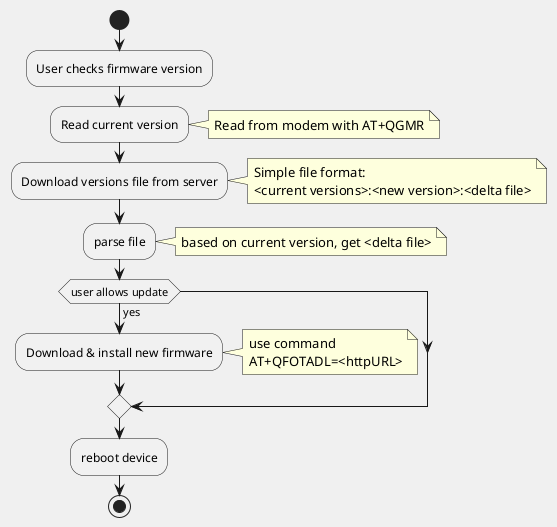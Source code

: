 @startuml
skinparam BackgroundColor F0F0F0
start
:User checks firmware version;
:Read current version;
note right
    Read from modem with AT+QGMR
end note
:Download versions file from server;
note right
    Simple file format:
    <current versions>:<new version>:<delta file>
end note
:parse file;
note right
    based on current version, get <delta file>
end note
if (user allows update) then (yes)
    :Download & install new firmware;
    note right
        use command
        AT+QFOTADL=<httpURL>
    end note
endif
:reboot device;
stop
@enduml
